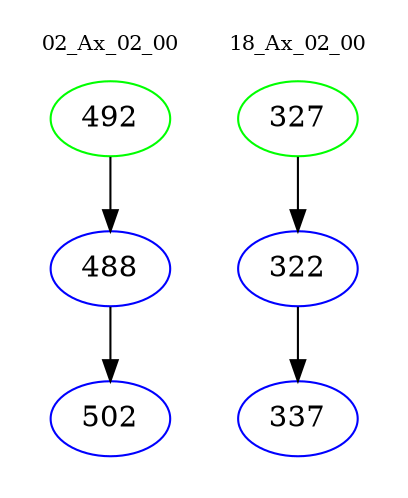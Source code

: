 digraph{
subgraph cluster_0 {
color = white
label = "02_Ax_02_00";
fontsize=10;
T0_492 [label="492", color="green"]
T0_492 -> T0_488 [color="black"]
T0_488 [label="488", color="blue"]
T0_488 -> T0_502 [color="black"]
T0_502 [label="502", color="blue"]
}
subgraph cluster_1 {
color = white
label = "18_Ax_02_00";
fontsize=10;
T1_327 [label="327", color="green"]
T1_327 -> T1_322 [color="black"]
T1_322 [label="322", color="blue"]
T1_322 -> T1_337 [color="black"]
T1_337 [label="337", color="blue"]
}
}
